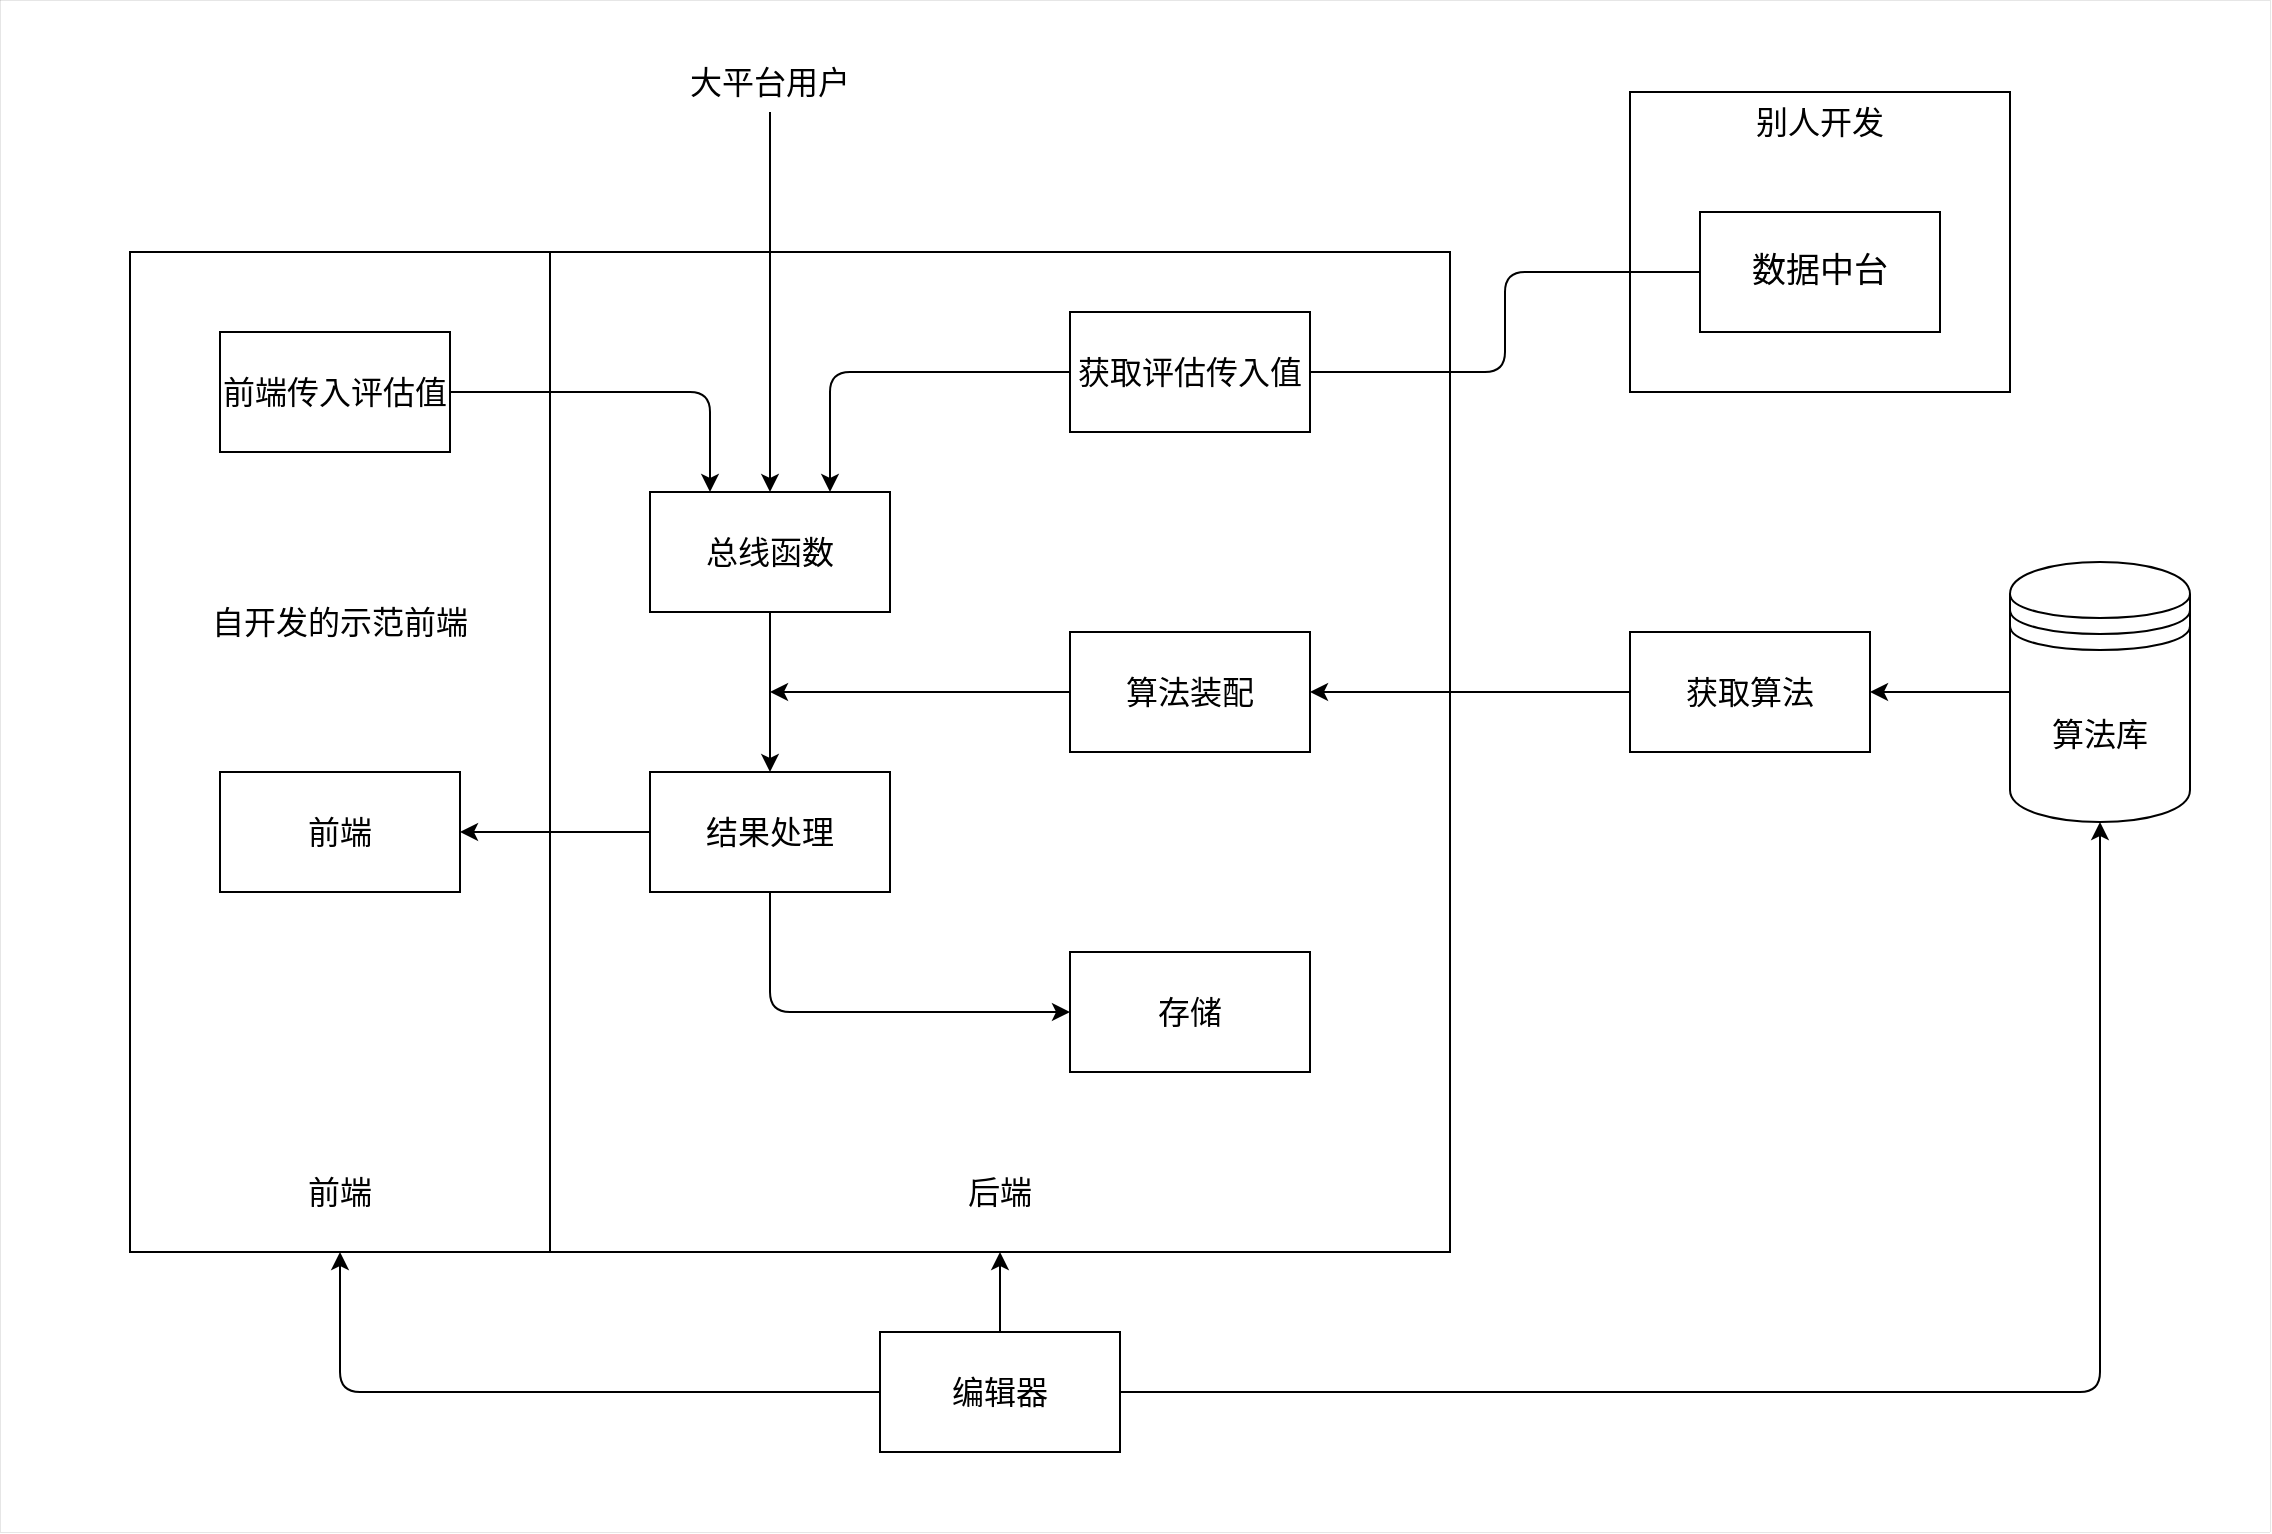 <mxfile>
    <diagram id="lcdre-f-d1wHuk9x6rgH" name="第 1 页">
        <mxGraphModel dx="1368" dy="984" grid="1" gridSize="10" guides="1" tooltips="1" connect="1" arrows="1" fold="1" page="1" pageScale="1" pageWidth="1169" pageHeight="827" background="#ffffff" math="0" shadow="0">
            <root>
                <mxCell id="0"/>
                <mxCell id="1" parent="0"/>
                <mxCell id="42" value="" style="rounded=0;whiteSpace=wrap;html=1;strokeWidth=0;" vertex="1" parent="1">
                    <mxGeometry x="5" y="4" width="1135" height="766" as="geometry"/>
                </mxCell>
                <mxCell id="2" value="" style="rounded=0;whiteSpace=wrap;html=1;" vertex="1" parent="1">
                    <mxGeometry x="70" y="130" width="210" height="500" as="geometry"/>
                </mxCell>
                <mxCell id="7" value="" style="rounded=0;whiteSpace=wrap;html=1;" vertex="1" parent="1">
                    <mxGeometry x="280" y="130" width="450" height="500" as="geometry"/>
                </mxCell>
                <mxCell id="3" value="前端" style="text;html=1;align=center;verticalAlign=middle;whiteSpace=wrap;rounded=0;fontSize=16;" vertex="1" parent="1">
                    <mxGeometry x="145" y="585" width="60" height="30" as="geometry"/>
                </mxCell>
                <mxCell id="17" style="edgeStyle=none;html=1;exitX=1;exitY=0.5;exitDx=0;exitDy=0;entryX=0.25;entryY=0;entryDx=0;entryDy=0;" edge="1" parent="1" source="4" target="8">
                    <mxGeometry relative="1" as="geometry">
                        <Array as="points">
                            <mxPoint x="360" y="200"/>
                        </Array>
                    </mxGeometry>
                </mxCell>
                <mxCell id="4" value="&lt;font style=&quot;font-size: 16px;&quot;&gt;前端传入评估值&lt;/font&gt;" style="rounded=0;whiteSpace=wrap;html=1;" vertex="1" parent="1">
                    <mxGeometry x="115" y="170" width="115" height="60" as="geometry"/>
                </mxCell>
                <mxCell id="5" value="&lt;font style=&quot;font-size: 16px;&quot;&gt;前端&lt;/font&gt;" style="rounded=0;whiteSpace=wrap;html=1;" vertex="1" parent="1">
                    <mxGeometry x="115" y="390" width="120" height="60" as="geometry"/>
                </mxCell>
                <mxCell id="6" value="自开发的示范前端" style="text;html=1;align=center;verticalAlign=middle;whiteSpace=wrap;rounded=0;fontSize=16;" vertex="1" parent="1">
                    <mxGeometry x="110" y="300" width="130" height="30" as="geometry"/>
                </mxCell>
                <mxCell id="23" style="html=1;exitX=0.5;exitY=1;exitDx=0;exitDy=0;entryX=0.5;entryY=0;entryDx=0;entryDy=0;endArrow=classic;endFill=1;" edge="1" parent="1" source="8" target="9">
                    <mxGeometry relative="1" as="geometry"/>
                </mxCell>
                <mxCell id="8" value="&lt;font style=&quot;font-size: 16px;&quot;&gt;总线函数&lt;/font&gt;" style="rounded=0;whiteSpace=wrap;html=1;" vertex="1" parent="1">
                    <mxGeometry x="330" y="250" width="120" height="60" as="geometry"/>
                </mxCell>
                <mxCell id="18" style="edgeStyle=none;html=1;exitX=0;exitY=0.5;exitDx=0;exitDy=0;entryX=1;entryY=0.5;entryDx=0;entryDy=0;" edge="1" parent="1" source="9" target="5">
                    <mxGeometry relative="1" as="geometry"/>
                </mxCell>
                <mxCell id="26" style="edgeStyle=orthogonalEdgeStyle;html=1;exitX=0.5;exitY=1;exitDx=0;exitDy=0;entryX=0;entryY=0.5;entryDx=0;entryDy=0;endArrow=classic;endFill=1;" edge="1" parent="1" source="9" target="12">
                    <mxGeometry relative="1" as="geometry"/>
                </mxCell>
                <mxCell id="9" value="&lt;font style=&quot;font-size: 16px;&quot;&gt;结果处理&lt;/font&gt;" style="rounded=0;whiteSpace=wrap;html=1;" vertex="1" parent="1">
                    <mxGeometry x="330" y="390" width="120" height="60" as="geometry"/>
                </mxCell>
                <mxCell id="21" style="edgeStyle=none;html=1;exitX=0;exitY=0.5;exitDx=0;exitDy=0;entryX=0.75;entryY=0;entryDx=0;entryDy=0;" edge="1" parent="1" source="10" target="8">
                    <mxGeometry relative="1" as="geometry">
                        <Array as="points">
                            <mxPoint x="420" y="190"/>
                        </Array>
                    </mxGeometry>
                </mxCell>
                <mxCell id="10" value="&lt;font style=&quot;font-size: 16px;&quot;&gt;获取评估传入值&lt;/font&gt;" style="rounded=0;whiteSpace=wrap;html=1;" vertex="1" parent="1">
                    <mxGeometry x="540" y="160" width="120" height="60" as="geometry"/>
                </mxCell>
                <mxCell id="34" style="edgeStyle=none;html=1;exitX=1;exitY=0.5;exitDx=0;exitDy=0;entryX=0;entryY=0.5;entryDx=0;entryDy=0;endArrow=none;endFill=0;startArrow=classic;startFill=1;" edge="1" parent="1" source="11" target="33">
                    <mxGeometry relative="1" as="geometry"/>
                </mxCell>
                <mxCell id="11" value="&lt;font style=&quot;font-size: 16px;&quot;&gt;算法装配&lt;/font&gt;" style="rounded=0;whiteSpace=wrap;html=1;" vertex="1" parent="1">
                    <mxGeometry x="540" y="320" width="120" height="60" as="geometry"/>
                </mxCell>
                <mxCell id="12" value="&lt;font style=&quot;font-size: 16px;&quot;&gt;存储&lt;/font&gt;" style="rounded=0;whiteSpace=wrap;html=1;" vertex="1" parent="1">
                    <mxGeometry x="540" y="480" width="120" height="60" as="geometry"/>
                </mxCell>
                <mxCell id="13" value="后端" style="text;html=1;align=center;verticalAlign=middle;whiteSpace=wrap;rounded=0;fontSize=16;" vertex="1" parent="1">
                    <mxGeometry x="475" y="585" width="60" height="30" as="geometry"/>
                </mxCell>
                <mxCell id="20" style="edgeStyle=none;html=1;exitX=0.5;exitY=1;exitDx=0;exitDy=0;entryX=0.5;entryY=0;entryDx=0;entryDy=0;" edge="1" parent="1" source="19" target="8">
                    <mxGeometry relative="1" as="geometry"/>
                </mxCell>
                <mxCell id="19" value="大平台用户" style="text;html=1;align=center;verticalAlign=middle;whiteSpace=wrap;rounded=0;fontSize=16;" vertex="1" parent="1">
                    <mxGeometry x="342" y="30" width="96" height="30" as="geometry"/>
                </mxCell>
                <mxCell id="25" value="" style="endArrow=none;html=1;entryX=0;entryY=0.5;entryDx=0;entryDy=0;endFill=0;startArrow=classic;startFill=1;" edge="1" parent="1" target="11">
                    <mxGeometry width="50" height="50" relative="1" as="geometry">
                        <mxPoint x="390" y="350" as="sourcePoint"/>
                        <mxPoint x="470" y="330" as="targetPoint"/>
                    </mxGeometry>
                </mxCell>
                <mxCell id="39" style="edgeStyle=orthogonalEdgeStyle;html=1;exitX=1;exitY=0.5;exitDx=0;exitDy=0;entryX=0.5;entryY=1;entryDx=0;entryDy=0;endArrow=classic;endFill=1;" edge="1" parent="1" source="27" target="36">
                    <mxGeometry relative="1" as="geometry"/>
                </mxCell>
                <mxCell id="40" style="edgeStyle=orthogonalEdgeStyle;html=1;exitX=0;exitY=0.5;exitDx=0;exitDy=0;entryX=0.5;entryY=1;entryDx=0;entryDy=0;endArrow=classic;endFill=1;" edge="1" parent="1" source="27" target="2">
                    <mxGeometry relative="1" as="geometry"/>
                </mxCell>
                <mxCell id="41" style="edgeStyle=none;html=1;exitX=0.5;exitY=0;exitDx=0;exitDy=0;entryX=0.5;entryY=1;entryDx=0;entryDy=0;" edge="1" parent="1" source="27" target="7">
                    <mxGeometry relative="1" as="geometry"/>
                </mxCell>
                <mxCell id="27" value="&lt;font style=&quot;font-size: 16px;&quot;&gt;编辑器&lt;/font&gt;" style="rounded=0;whiteSpace=wrap;html=1;" vertex="1" parent="1">
                    <mxGeometry x="445" y="670" width="120" height="60" as="geometry"/>
                </mxCell>
                <mxCell id="29" value="" style="rounded=0;whiteSpace=wrap;html=1;" vertex="1" parent="1">
                    <mxGeometry x="820" y="50" width="190" height="150" as="geometry"/>
                </mxCell>
                <mxCell id="30" value="&lt;font style=&quot;font-size: 16px;&quot;&gt;别人开发&lt;/font&gt;" style="text;html=1;align=center;verticalAlign=middle;whiteSpace=wrap;rounded=0;" vertex="1" parent="1">
                    <mxGeometry x="865" y="50" width="100" height="30" as="geometry"/>
                </mxCell>
                <mxCell id="32" style="edgeStyle=orthogonalEdgeStyle;html=1;exitX=0;exitY=0.5;exitDx=0;exitDy=0;entryX=1;entryY=0.5;entryDx=0;entryDy=0;endArrow=none;endFill=0;" edge="1" parent="1" source="31" target="10">
                    <mxGeometry relative="1" as="geometry"/>
                </mxCell>
                <mxCell id="31" value="&lt;font style=&quot;font-size: 17px;&quot;&gt;数据中台&lt;/font&gt;" style="rounded=0;whiteSpace=wrap;html=1;" vertex="1" parent="1">
                    <mxGeometry x="855" y="110" width="120" height="60" as="geometry"/>
                </mxCell>
                <mxCell id="37" style="edgeStyle=none;html=1;exitX=1;exitY=0.5;exitDx=0;exitDy=0;entryX=0;entryY=0.5;entryDx=0;entryDy=0;endArrow=none;endFill=0;startArrow=classic;startFill=1;" edge="1" parent="1" source="33" target="36">
                    <mxGeometry relative="1" as="geometry"/>
                </mxCell>
                <mxCell id="33" value="&lt;font style=&quot;font-size: 16px;&quot;&gt;获取算法&lt;/font&gt;" style="rounded=0;whiteSpace=wrap;html=1;" vertex="1" parent="1">
                    <mxGeometry x="820" y="320" width="120" height="60" as="geometry"/>
                </mxCell>
                <mxCell id="36" value="&lt;font style=&quot;font-size: 16px;&quot;&gt;算法库&lt;/font&gt;" style="shape=datastore;whiteSpace=wrap;html=1;" vertex="1" parent="1">
                    <mxGeometry x="1010" y="285" width="90" height="130" as="geometry"/>
                </mxCell>
            </root>
        </mxGraphModel>
    </diagram>
</mxfile>